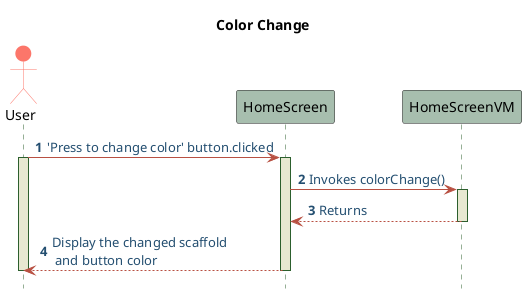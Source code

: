 @startuml HomeScreen Sequence

skinparam sequence{
    ParticipantBackgroundColor #A7BEAE
    LifeLineBackgroundColor #E7E8D1
    LifeLineBorderColor #2C5F2D
    ActorBackgroundColor #FC766AFF
    ActorBorderColor #FC766AFF
    ArrowColor #B85042
    ArrowFontColor #234E70 
    SequenceMessageAlignment center
}



Actor User
title Color Change
autonumber
hide footbox
User -> HomeScreen: 'Press to change color' button.clicked
activate User
activate HomeScreen
HomeScreen -> HomeScreenVM: Invokes colorChange()
activate HomeScreenVM
HomeScreenVM --> HomeScreen: Returns
deactivate HomeScreenVM
HomeScreen --> User: Display the changed scaffold \n and button color
deactivate HomeScreen
deactivate User

@enduml
